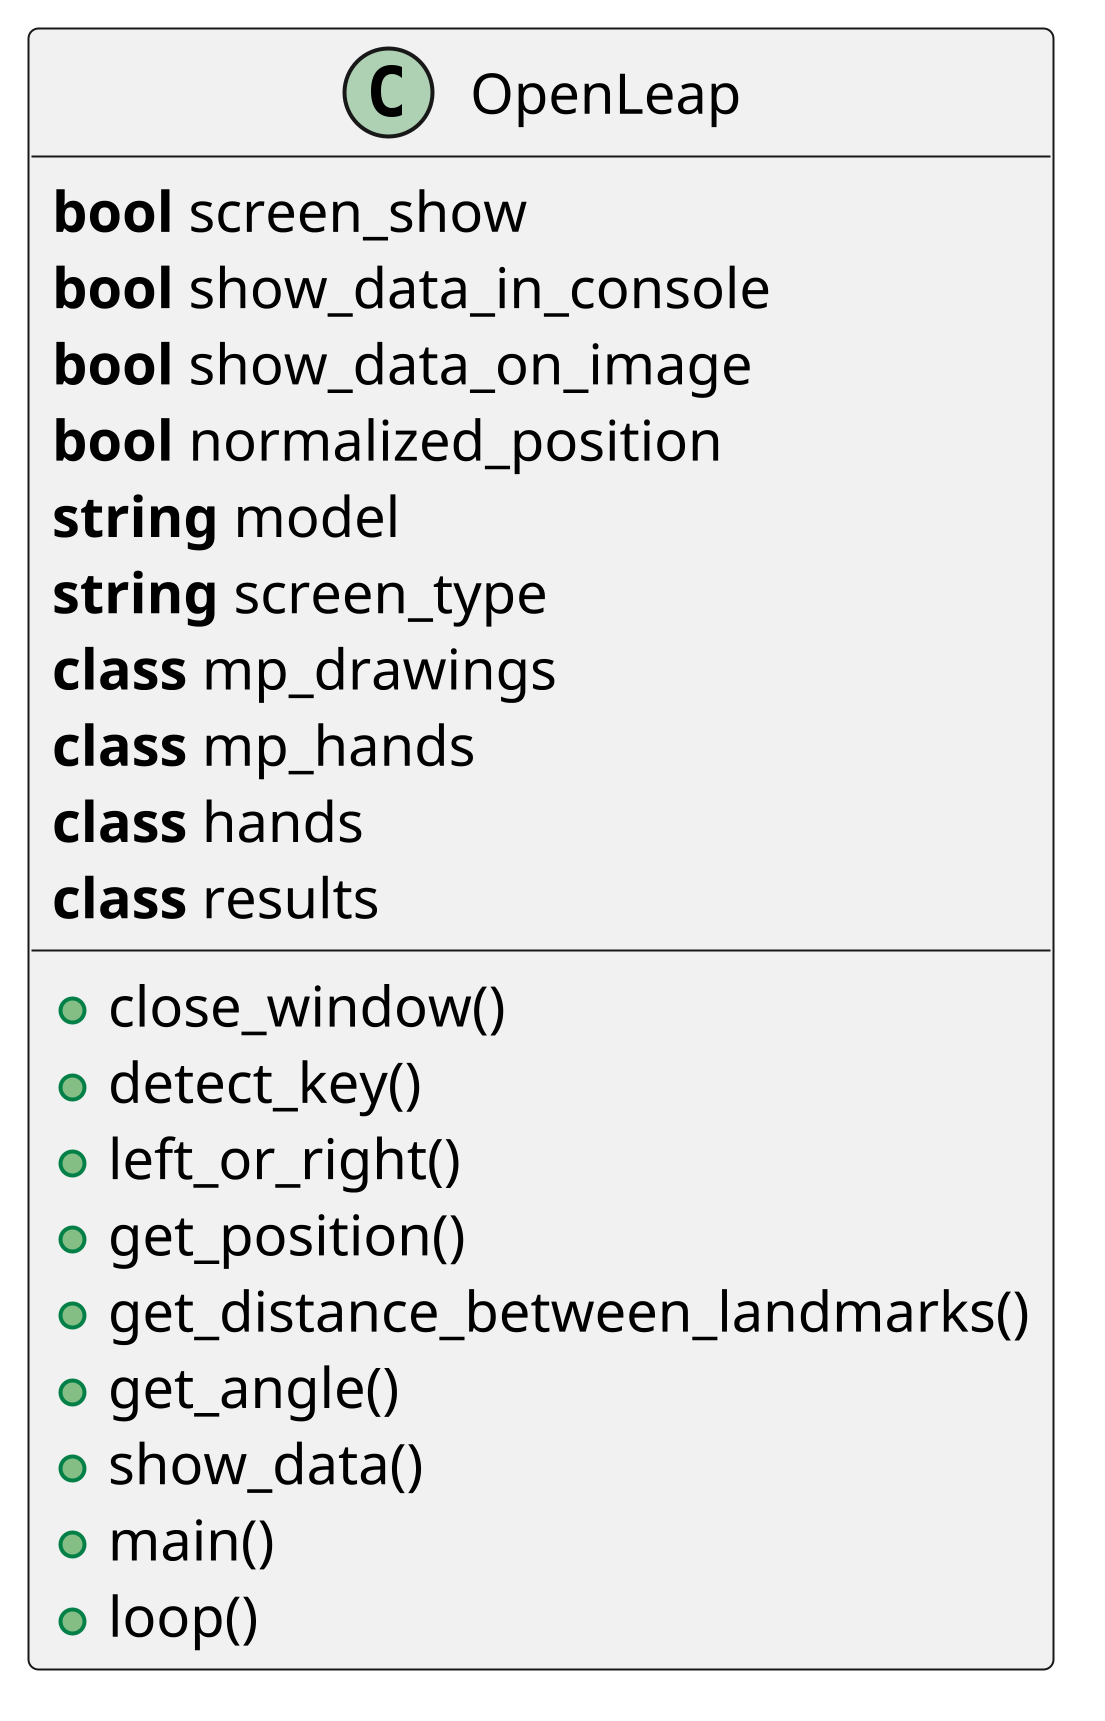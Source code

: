 @startuml

scale 5

class OpenLeap{

    +close_window()
    +detect_key()
    +left_or_right()
    +get_position()
    +get_distance_between_landmarks()
    +get_angle()
    +show_data()
    +main()
    +loop()

    **bool** screen_show
    **bool** show_data_in_console
    **bool** show_data_on_image
    **bool** normalized_position
    **string** model
    **string** screen_type
    **class** mp_drawings
    **class** mp_hands
    **class** hands 
    **class** results
}

@enduml